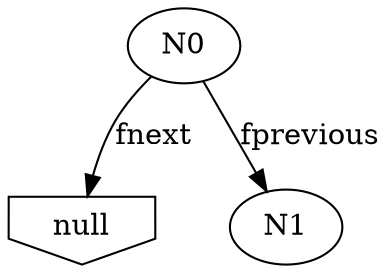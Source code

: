 digraph s1 {
	nodesep=.5; ordering=out;
	null [ shape = invhouse ];
	N0->null 	[ label = fnext ];
	N0->N1 	[ label = fprevious ];
}
